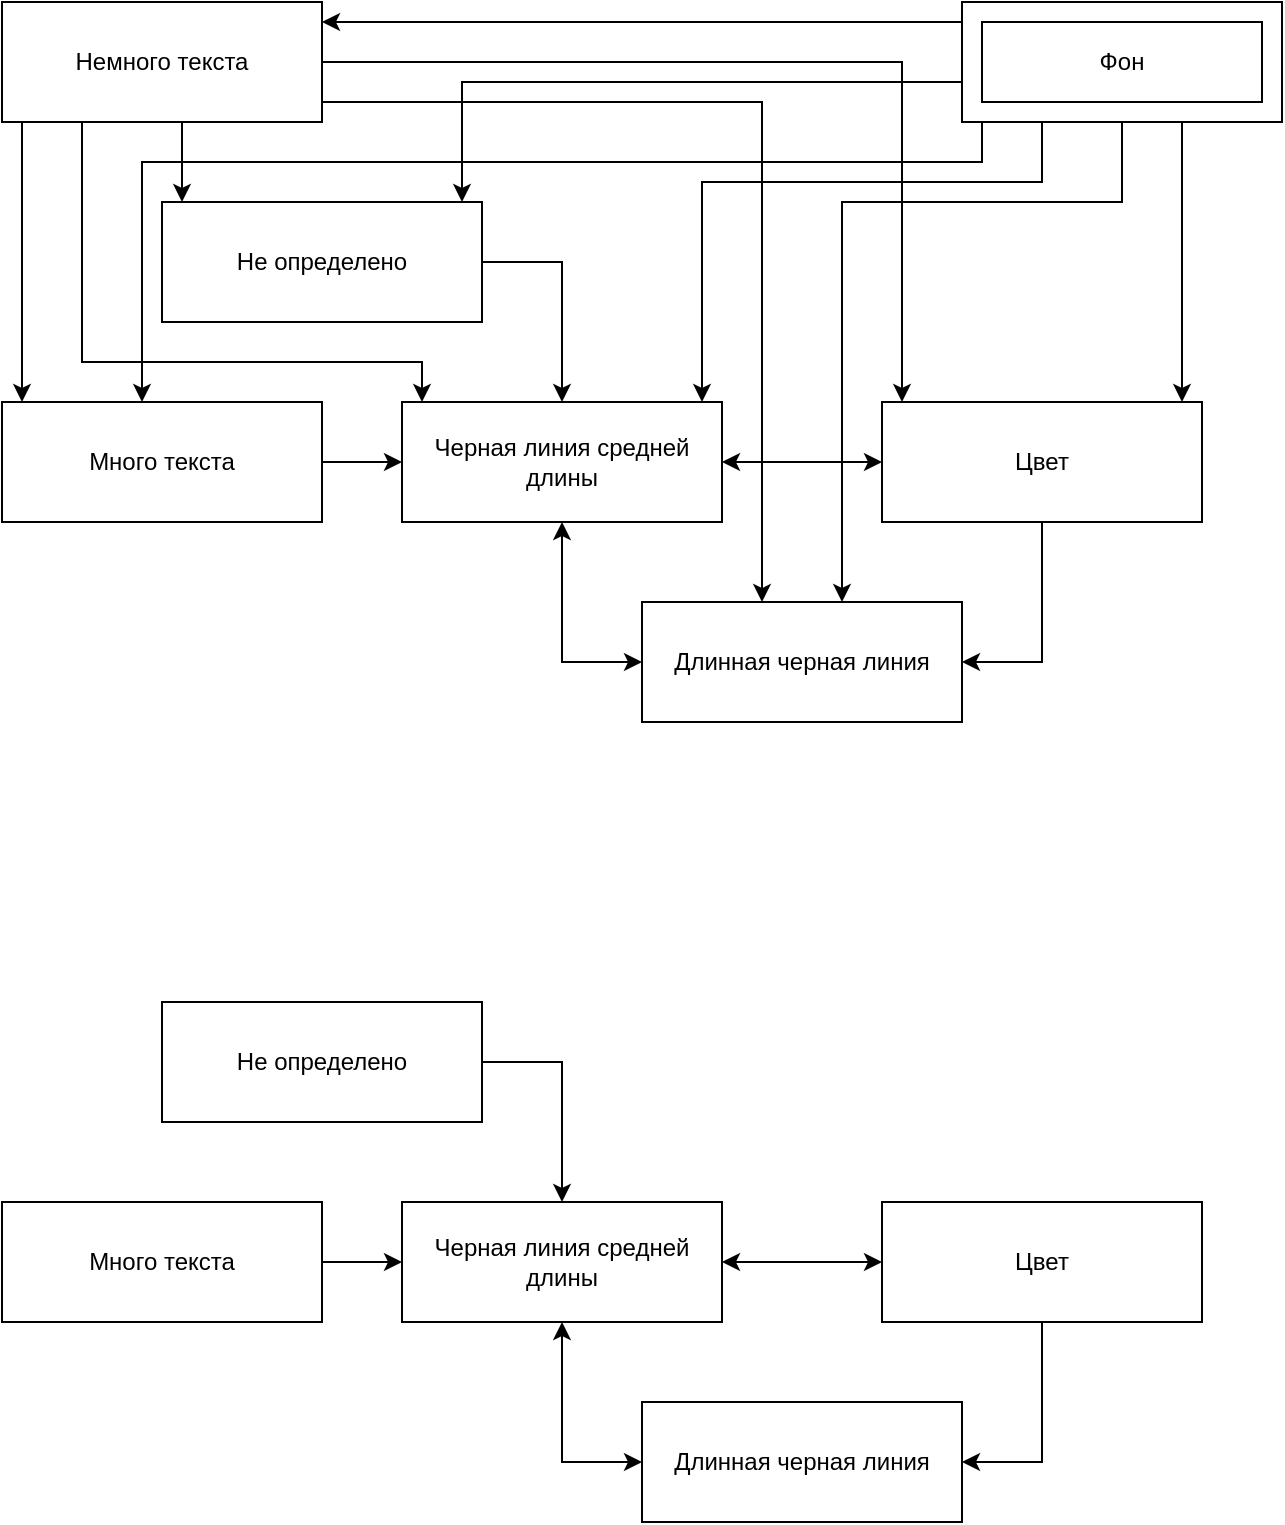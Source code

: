 <mxfile version="27.0.5">
  <diagram name="Page-1" id="EQScd_RtUEy0KwsPWJU2">
    <mxGraphModel dx="815" dy="503" grid="1" gridSize="10" guides="1" tooltips="1" connect="1" arrows="1" fold="1" page="1" pageScale="1" pageWidth="850" pageHeight="1100" math="0" shadow="0">
      <root>
        <mxCell id="0" />
        <mxCell id="1" parent="0" />
        <mxCell id="1l3tshiLz1AGzd2wHMuj-7" style="edgeStyle=orthogonalEdgeStyle;rounded=0;orthogonalLoop=1;jettySize=auto;html=1;" edge="1" parent="1" source="1l3tshiLz1AGzd2wHMuj-1" target="1l3tshiLz1AGzd2wHMuj-2">
          <mxGeometry relative="1" as="geometry">
            <Array as="points">
              <mxPoint x="320" y="150" />
            </Array>
          </mxGeometry>
        </mxCell>
        <mxCell id="1l3tshiLz1AGzd2wHMuj-1" value="Не определено" style="rounded=1;whiteSpace=wrap;html=1;absoluteArcSize=1;arcSize=0;" vertex="1" parent="1">
          <mxGeometry x="120" y="120" width="160" height="60" as="geometry" />
        </mxCell>
        <mxCell id="1l3tshiLz1AGzd2wHMuj-8" style="edgeStyle=orthogonalEdgeStyle;rounded=0;orthogonalLoop=1;jettySize=auto;html=1;startArrow=classic;startFill=1;" edge="1" parent="1" source="1l3tshiLz1AGzd2wHMuj-2" target="1l3tshiLz1AGzd2wHMuj-3">
          <mxGeometry relative="1" as="geometry">
            <Array as="points">
              <mxPoint x="320" y="350" />
            </Array>
          </mxGeometry>
        </mxCell>
        <mxCell id="1l3tshiLz1AGzd2wHMuj-9" style="edgeStyle=orthogonalEdgeStyle;rounded=0;orthogonalLoop=1;jettySize=auto;html=1;startArrow=classic;startFill=1;" edge="1" parent="1" source="1l3tshiLz1AGzd2wHMuj-2" target="1l3tshiLz1AGzd2wHMuj-5">
          <mxGeometry relative="1" as="geometry" />
        </mxCell>
        <mxCell id="1l3tshiLz1AGzd2wHMuj-2" value="Черная линия средней длины" style="rounded=1;whiteSpace=wrap;html=1;absoluteArcSize=1;arcSize=0;" vertex="1" parent="1">
          <mxGeometry x="240" y="220" width="160" height="60" as="geometry" />
        </mxCell>
        <mxCell id="1l3tshiLz1AGzd2wHMuj-3" value="Длинная черная линия" style="rounded=1;whiteSpace=wrap;html=1;absoluteArcSize=1;arcSize=0;" vertex="1" parent="1">
          <mxGeometry x="360" y="320" width="160" height="60" as="geometry" />
        </mxCell>
        <mxCell id="1l3tshiLz1AGzd2wHMuj-6" style="edgeStyle=orthogonalEdgeStyle;rounded=0;orthogonalLoop=1;jettySize=auto;html=1;" edge="1" parent="1" source="1l3tshiLz1AGzd2wHMuj-4" target="1l3tshiLz1AGzd2wHMuj-2">
          <mxGeometry relative="1" as="geometry" />
        </mxCell>
        <mxCell id="1l3tshiLz1AGzd2wHMuj-4" value="Много текста" style="rounded=1;whiteSpace=wrap;html=1;absoluteArcSize=1;arcSize=0;" vertex="1" parent="1">
          <mxGeometry x="40" y="220" width="160" height="60" as="geometry" />
        </mxCell>
        <mxCell id="1l3tshiLz1AGzd2wHMuj-10" style="edgeStyle=orthogonalEdgeStyle;rounded=0;orthogonalLoop=1;jettySize=auto;html=1;" edge="1" parent="1" source="1l3tshiLz1AGzd2wHMuj-5" target="1l3tshiLz1AGzd2wHMuj-3">
          <mxGeometry relative="1" as="geometry">
            <Array as="points">
              <mxPoint x="560" y="350" />
            </Array>
          </mxGeometry>
        </mxCell>
        <mxCell id="1l3tshiLz1AGzd2wHMuj-5" value="Цвет" style="rounded=1;whiteSpace=wrap;html=1;absoluteArcSize=1;arcSize=0;" vertex="1" parent="1">
          <mxGeometry x="480" y="220" width="160" height="60" as="geometry" />
        </mxCell>
        <mxCell id="1l3tshiLz1AGzd2wHMuj-13" style="edgeStyle=orthogonalEdgeStyle;rounded=0;orthogonalLoop=1;jettySize=auto;html=1;" edge="1" parent="1">
          <mxGeometry relative="1" as="geometry">
            <mxPoint x="50" y="80" as="sourcePoint" />
            <mxPoint x="50" y="220" as="targetPoint" />
          </mxGeometry>
        </mxCell>
        <mxCell id="1l3tshiLz1AGzd2wHMuj-14" style="edgeStyle=orthogonalEdgeStyle;rounded=0;orthogonalLoop=1;jettySize=auto;html=1;" edge="1" parent="1" source="1l3tshiLz1AGzd2wHMuj-12" target="1l3tshiLz1AGzd2wHMuj-1">
          <mxGeometry relative="1" as="geometry">
            <Array as="points">
              <mxPoint x="130" y="110" />
              <mxPoint x="130" y="110" />
            </Array>
          </mxGeometry>
        </mxCell>
        <mxCell id="1l3tshiLz1AGzd2wHMuj-15" style="edgeStyle=orthogonalEdgeStyle;rounded=0;orthogonalLoop=1;jettySize=auto;html=1;" edge="1" parent="1" source="1l3tshiLz1AGzd2wHMuj-12" target="1l3tshiLz1AGzd2wHMuj-2">
          <mxGeometry relative="1" as="geometry">
            <Array as="points">
              <mxPoint x="80" y="200" />
              <mxPoint x="250" y="200" />
            </Array>
          </mxGeometry>
        </mxCell>
        <mxCell id="1l3tshiLz1AGzd2wHMuj-16" style="edgeStyle=orthogonalEdgeStyle;rounded=0;orthogonalLoop=1;jettySize=auto;html=1;" edge="1" parent="1" source="1l3tshiLz1AGzd2wHMuj-12" target="1l3tshiLz1AGzd2wHMuj-3">
          <mxGeometry relative="1" as="geometry">
            <Array as="points">
              <mxPoint x="420" y="70" />
            </Array>
          </mxGeometry>
        </mxCell>
        <mxCell id="1l3tshiLz1AGzd2wHMuj-17" style="edgeStyle=orthogonalEdgeStyle;rounded=0;orthogonalLoop=1;jettySize=auto;html=1;" edge="1" parent="1" source="1l3tshiLz1AGzd2wHMuj-12" target="1l3tshiLz1AGzd2wHMuj-5">
          <mxGeometry relative="1" as="geometry">
            <Array as="points">
              <mxPoint x="490" y="50" />
            </Array>
          </mxGeometry>
        </mxCell>
        <mxCell id="1l3tshiLz1AGzd2wHMuj-12" value="Немного текста" style="rounded=1;whiteSpace=wrap;html=1;absoluteArcSize=1;arcSize=0;" vertex="1" parent="1">
          <mxGeometry x="40" y="20" width="160" height="60" as="geometry" />
        </mxCell>
        <mxCell id="1l3tshiLz1AGzd2wHMuj-19" style="edgeStyle=orthogonalEdgeStyle;rounded=0;orthogonalLoop=1;jettySize=auto;html=1;" edge="1" parent="1" source="1l3tshiLz1AGzd2wHMuj-18" target="1l3tshiLz1AGzd2wHMuj-12">
          <mxGeometry relative="1" as="geometry">
            <Array as="points">
              <mxPoint x="350" y="30" />
              <mxPoint x="350" y="30" />
            </Array>
          </mxGeometry>
        </mxCell>
        <mxCell id="1l3tshiLz1AGzd2wHMuj-20" style="edgeStyle=orthogonalEdgeStyle;rounded=0;orthogonalLoop=1;jettySize=auto;html=1;" edge="1" parent="1">
          <mxGeometry relative="1" as="geometry">
            <mxPoint x="629.999" y="80" as="sourcePoint" />
            <mxPoint x="629.999" y="220" as="targetPoint" />
            <Array as="points">
              <mxPoint x="629.97" y="190" />
              <mxPoint x="629.97" y="190" />
            </Array>
          </mxGeometry>
        </mxCell>
        <mxCell id="1l3tshiLz1AGzd2wHMuj-21" style="edgeStyle=orthogonalEdgeStyle;rounded=0;orthogonalLoop=1;jettySize=auto;html=1;" edge="1" parent="1">
          <mxGeometry relative="1" as="geometry">
            <mxPoint x="619.999" y="80" as="sourcePoint" />
            <mxPoint x="459.999" y="320" as="targetPoint" />
            <Array as="points">
              <mxPoint x="600" y="80" />
              <mxPoint x="600" y="120" />
              <mxPoint x="460" y="120" />
            </Array>
          </mxGeometry>
        </mxCell>
        <mxCell id="1l3tshiLz1AGzd2wHMuj-22" style="edgeStyle=orthogonalEdgeStyle;rounded=0;orthogonalLoop=1;jettySize=auto;html=1;" edge="1" parent="1" source="1l3tshiLz1AGzd2wHMuj-18" target="1l3tshiLz1AGzd2wHMuj-4">
          <mxGeometry relative="1" as="geometry">
            <Array as="points">
              <mxPoint x="530" y="100" />
              <mxPoint x="110" y="100" />
            </Array>
          </mxGeometry>
        </mxCell>
        <mxCell id="1l3tshiLz1AGzd2wHMuj-23" style="edgeStyle=orthogonalEdgeStyle;rounded=0;orthogonalLoop=1;jettySize=auto;html=1;" edge="1" parent="1" source="1l3tshiLz1AGzd2wHMuj-18" target="1l3tshiLz1AGzd2wHMuj-1">
          <mxGeometry relative="1" as="geometry">
            <Array as="points">
              <mxPoint x="270" y="60" />
            </Array>
          </mxGeometry>
        </mxCell>
        <mxCell id="1l3tshiLz1AGzd2wHMuj-24" style="edgeStyle=orthogonalEdgeStyle;rounded=0;orthogonalLoop=1;jettySize=auto;html=1;" edge="1" parent="1" source="1l3tshiLz1AGzd2wHMuj-18" target="1l3tshiLz1AGzd2wHMuj-2">
          <mxGeometry relative="1" as="geometry">
            <Array as="points">
              <mxPoint x="560" y="110" />
              <mxPoint x="390" y="110" />
            </Array>
          </mxGeometry>
        </mxCell>
        <mxCell id="1l3tshiLz1AGzd2wHMuj-18" value="Фон" style="rounded=1;whiteSpace=wrap;html=1;absoluteArcSize=1;arcSize=0;" vertex="1" parent="1">
          <mxGeometry x="520" y="20" width="160" height="60" as="geometry" />
        </mxCell>
        <mxCell id="1l3tshiLz1AGzd2wHMuj-25" style="edgeStyle=orthogonalEdgeStyle;rounded=0;orthogonalLoop=1;jettySize=auto;html=1;" edge="1" parent="1" source="1l3tshiLz1AGzd2wHMuj-26" target="1l3tshiLz1AGzd2wHMuj-29">
          <mxGeometry relative="1" as="geometry">
            <Array as="points">
              <mxPoint x="320" y="550" />
            </Array>
          </mxGeometry>
        </mxCell>
        <mxCell id="1l3tshiLz1AGzd2wHMuj-26" value="Не определено" style="rounded=1;whiteSpace=wrap;html=1;absoluteArcSize=1;arcSize=0;" vertex="1" parent="1">
          <mxGeometry x="120" y="520" width="160" height="60" as="geometry" />
        </mxCell>
        <mxCell id="1l3tshiLz1AGzd2wHMuj-27" style="edgeStyle=orthogonalEdgeStyle;rounded=0;orthogonalLoop=1;jettySize=auto;html=1;startArrow=classic;startFill=1;" edge="1" parent="1" source="1l3tshiLz1AGzd2wHMuj-29" target="1l3tshiLz1AGzd2wHMuj-30">
          <mxGeometry relative="1" as="geometry">
            <Array as="points">
              <mxPoint x="320" y="750" />
            </Array>
          </mxGeometry>
        </mxCell>
        <mxCell id="1l3tshiLz1AGzd2wHMuj-28" style="edgeStyle=orthogonalEdgeStyle;rounded=0;orthogonalLoop=1;jettySize=auto;html=1;startArrow=classic;startFill=1;" edge="1" parent="1" source="1l3tshiLz1AGzd2wHMuj-29" target="1l3tshiLz1AGzd2wHMuj-34">
          <mxGeometry relative="1" as="geometry" />
        </mxCell>
        <mxCell id="1l3tshiLz1AGzd2wHMuj-29" value="Черная линия средней длины" style="rounded=1;whiteSpace=wrap;html=1;absoluteArcSize=1;arcSize=0;" vertex="1" parent="1">
          <mxGeometry x="240" y="620" width="160" height="60" as="geometry" />
        </mxCell>
        <mxCell id="1l3tshiLz1AGzd2wHMuj-30" value="Длинная черная линия" style="rounded=1;whiteSpace=wrap;html=1;absoluteArcSize=1;arcSize=0;" vertex="1" parent="1">
          <mxGeometry x="360" y="720" width="160" height="60" as="geometry" />
        </mxCell>
        <mxCell id="1l3tshiLz1AGzd2wHMuj-31" style="edgeStyle=orthogonalEdgeStyle;rounded=0;orthogonalLoop=1;jettySize=auto;html=1;" edge="1" parent="1" source="1l3tshiLz1AGzd2wHMuj-32" target="1l3tshiLz1AGzd2wHMuj-29">
          <mxGeometry relative="1" as="geometry" />
        </mxCell>
        <mxCell id="1l3tshiLz1AGzd2wHMuj-32" value="Много текста" style="rounded=1;whiteSpace=wrap;html=1;absoluteArcSize=1;arcSize=0;" vertex="1" parent="1">
          <mxGeometry x="40" y="620" width="160" height="60" as="geometry" />
        </mxCell>
        <mxCell id="1l3tshiLz1AGzd2wHMuj-33" style="edgeStyle=orthogonalEdgeStyle;rounded=0;orthogonalLoop=1;jettySize=auto;html=1;" edge="1" parent="1" source="1l3tshiLz1AGzd2wHMuj-34" target="1l3tshiLz1AGzd2wHMuj-30">
          <mxGeometry relative="1" as="geometry">
            <Array as="points">
              <mxPoint x="560" y="750" />
            </Array>
          </mxGeometry>
        </mxCell>
        <mxCell id="1l3tshiLz1AGzd2wHMuj-34" value="Цвет" style="rounded=1;whiteSpace=wrap;html=1;absoluteArcSize=1;arcSize=0;" vertex="1" parent="1">
          <mxGeometry x="480" y="620" width="160" height="60" as="geometry" />
        </mxCell>
        <mxCell id="1l3tshiLz1AGzd2wHMuj-48" value="Фон" style="rounded=1;whiteSpace=wrap;html=1;absoluteArcSize=1;arcSize=0;" vertex="1" parent="1">
          <mxGeometry x="530" y="30" width="140" height="40" as="geometry" />
        </mxCell>
      </root>
    </mxGraphModel>
  </diagram>
</mxfile>
